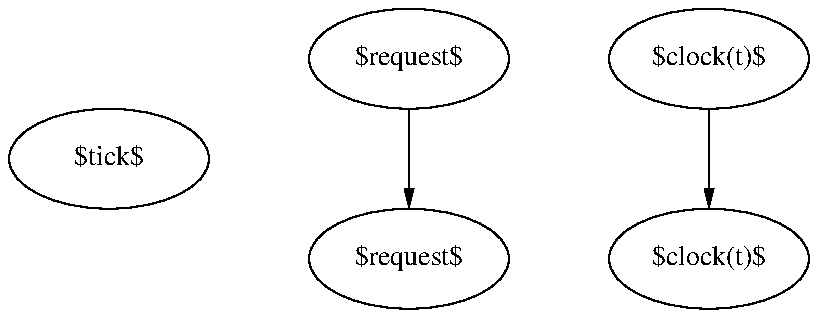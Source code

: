 .PS
[
down
ellipse width 1 "$tick$"
]
move
[
down
ellipse width 1 "$request$"
arrow
ellipse width 1 "$request$"
]
move
[
down
ellipse width 1 "$clock(t)$"
arrow
ellipse width 1 "$clock(t)$"
]
.PE
